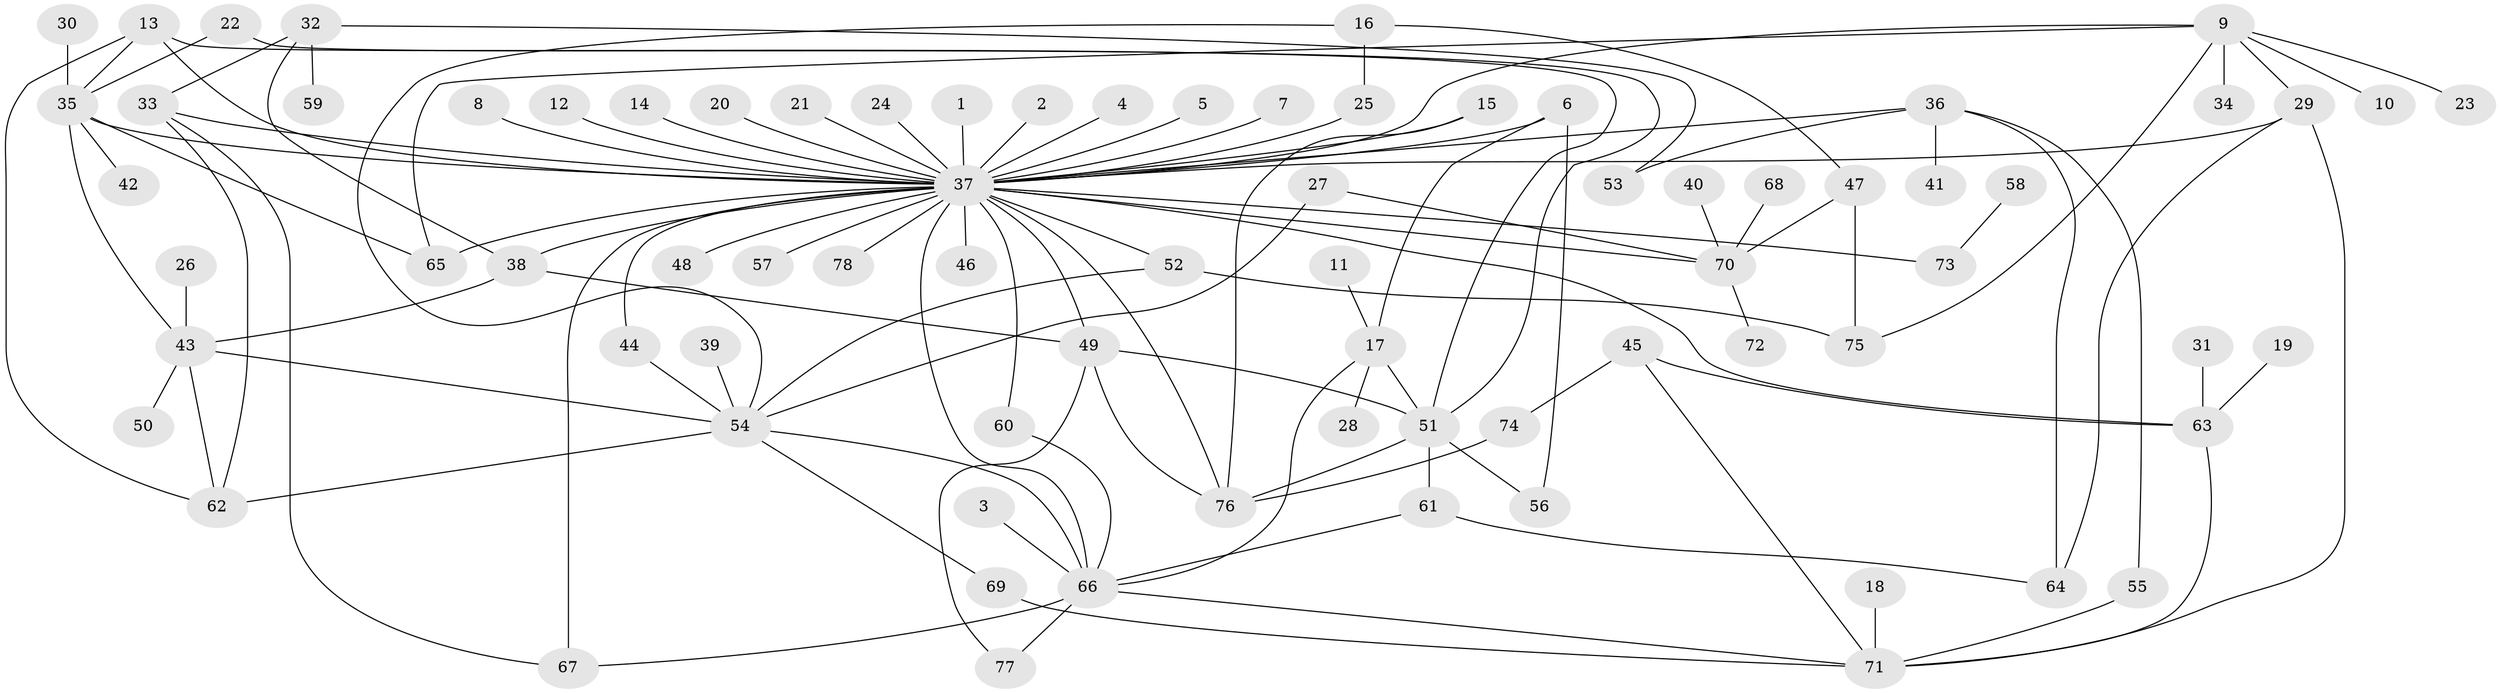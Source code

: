 // original degree distribution, {44: 0.007751937984496124, 6: 0.03875968992248062, 10: 0.007751937984496124, 1: 0.5271317829457365, 2: 0.16279069767441862, 11: 0.007751937984496124, 3: 0.10852713178294573, 8: 0.015503875968992248, 5: 0.031007751937984496, 4: 0.06201550387596899, 12: 0.007751937984496124, 9: 0.023255813953488372}
// Generated by graph-tools (version 1.1) at 2025/36/03/04/25 23:36:40]
// undirected, 78 vertices, 117 edges
graph export_dot {
  node [color=gray90,style=filled];
  1;
  2;
  3;
  4;
  5;
  6;
  7;
  8;
  9;
  10;
  11;
  12;
  13;
  14;
  15;
  16;
  17;
  18;
  19;
  20;
  21;
  22;
  23;
  24;
  25;
  26;
  27;
  28;
  29;
  30;
  31;
  32;
  33;
  34;
  35;
  36;
  37;
  38;
  39;
  40;
  41;
  42;
  43;
  44;
  45;
  46;
  47;
  48;
  49;
  50;
  51;
  52;
  53;
  54;
  55;
  56;
  57;
  58;
  59;
  60;
  61;
  62;
  63;
  64;
  65;
  66;
  67;
  68;
  69;
  70;
  71;
  72;
  73;
  74;
  75;
  76;
  77;
  78;
  1 -- 37 [weight=1.0];
  2 -- 37 [weight=1.0];
  3 -- 66 [weight=1.0];
  4 -- 37 [weight=1.0];
  5 -- 37 [weight=1.0];
  6 -- 17 [weight=1.0];
  6 -- 37 [weight=1.0];
  6 -- 56 [weight=1.0];
  7 -- 37 [weight=1.0];
  8 -- 37 [weight=1.0];
  9 -- 10 [weight=1.0];
  9 -- 23 [weight=1.0];
  9 -- 29 [weight=1.0];
  9 -- 34 [weight=1.0];
  9 -- 37 [weight=1.0];
  9 -- 65 [weight=1.0];
  9 -- 75 [weight=1.0];
  11 -- 17 [weight=1.0];
  12 -- 37 [weight=1.0];
  13 -- 35 [weight=1.0];
  13 -- 37 [weight=1.0];
  13 -- 51 [weight=1.0];
  13 -- 62 [weight=1.0];
  14 -- 37 [weight=1.0];
  15 -- 37 [weight=1.0];
  15 -- 76 [weight=1.0];
  16 -- 25 [weight=1.0];
  16 -- 47 [weight=1.0];
  16 -- 54 [weight=1.0];
  17 -- 28 [weight=1.0];
  17 -- 51 [weight=2.0];
  17 -- 66 [weight=1.0];
  18 -- 71 [weight=1.0];
  19 -- 63 [weight=1.0];
  20 -- 37 [weight=1.0];
  21 -- 37 [weight=1.0];
  22 -- 35 [weight=1.0];
  22 -- 51 [weight=1.0];
  24 -- 37 [weight=1.0];
  25 -- 37 [weight=1.0];
  26 -- 43 [weight=2.0];
  27 -- 54 [weight=1.0];
  27 -- 70 [weight=1.0];
  29 -- 37 [weight=1.0];
  29 -- 64 [weight=1.0];
  29 -- 71 [weight=1.0];
  30 -- 35 [weight=1.0];
  31 -- 63 [weight=1.0];
  32 -- 33 [weight=1.0];
  32 -- 38 [weight=1.0];
  32 -- 53 [weight=1.0];
  32 -- 59 [weight=1.0];
  33 -- 37 [weight=1.0];
  33 -- 62 [weight=1.0];
  33 -- 67 [weight=1.0];
  35 -- 37 [weight=1.0];
  35 -- 42 [weight=1.0];
  35 -- 43 [weight=1.0];
  35 -- 65 [weight=1.0];
  36 -- 37 [weight=1.0];
  36 -- 41 [weight=1.0];
  36 -- 53 [weight=1.0];
  36 -- 55 [weight=1.0];
  36 -- 64 [weight=1.0];
  37 -- 38 [weight=1.0];
  37 -- 44 [weight=1.0];
  37 -- 46 [weight=1.0];
  37 -- 48 [weight=1.0];
  37 -- 49 [weight=1.0];
  37 -- 52 [weight=1.0];
  37 -- 57 [weight=1.0];
  37 -- 60 [weight=1.0];
  37 -- 63 [weight=1.0];
  37 -- 65 [weight=1.0];
  37 -- 66 [weight=1.0];
  37 -- 67 [weight=1.0];
  37 -- 70 [weight=1.0];
  37 -- 73 [weight=1.0];
  37 -- 76 [weight=1.0];
  37 -- 78 [weight=1.0];
  38 -- 43 [weight=1.0];
  38 -- 49 [weight=1.0];
  39 -- 54 [weight=1.0];
  40 -- 70 [weight=1.0];
  43 -- 50 [weight=1.0];
  43 -- 54 [weight=2.0];
  43 -- 62 [weight=1.0];
  44 -- 54 [weight=1.0];
  45 -- 63 [weight=1.0];
  45 -- 71 [weight=1.0];
  45 -- 74 [weight=1.0];
  47 -- 70 [weight=1.0];
  47 -- 75 [weight=1.0];
  49 -- 51 [weight=1.0];
  49 -- 76 [weight=1.0];
  49 -- 77 [weight=1.0];
  51 -- 56 [weight=1.0];
  51 -- 61 [weight=1.0];
  51 -- 76 [weight=1.0];
  52 -- 54 [weight=1.0];
  52 -- 75 [weight=1.0];
  54 -- 62 [weight=1.0];
  54 -- 66 [weight=1.0];
  54 -- 69 [weight=1.0];
  55 -- 71 [weight=1.0];
  58 -- 73 [weight=1.0];
  60 -- 66 [weight=1.0];
  61 -- 64 [weight=1.0];
  61 -- 66 [weight=1.0];
  63 -- 71 [weight=1.0];
  66 -- 67 [weight=1.0];
  66 -- 71 [weight=1.0];
  66 -- 77 [weight=1.0];
  68 -- 70 [weight=1.0];
  69 -- 71 [weight=1.0];
  70 -- 72 [weight=1.0];
  74 -- 76 [weight=1.0];
}
